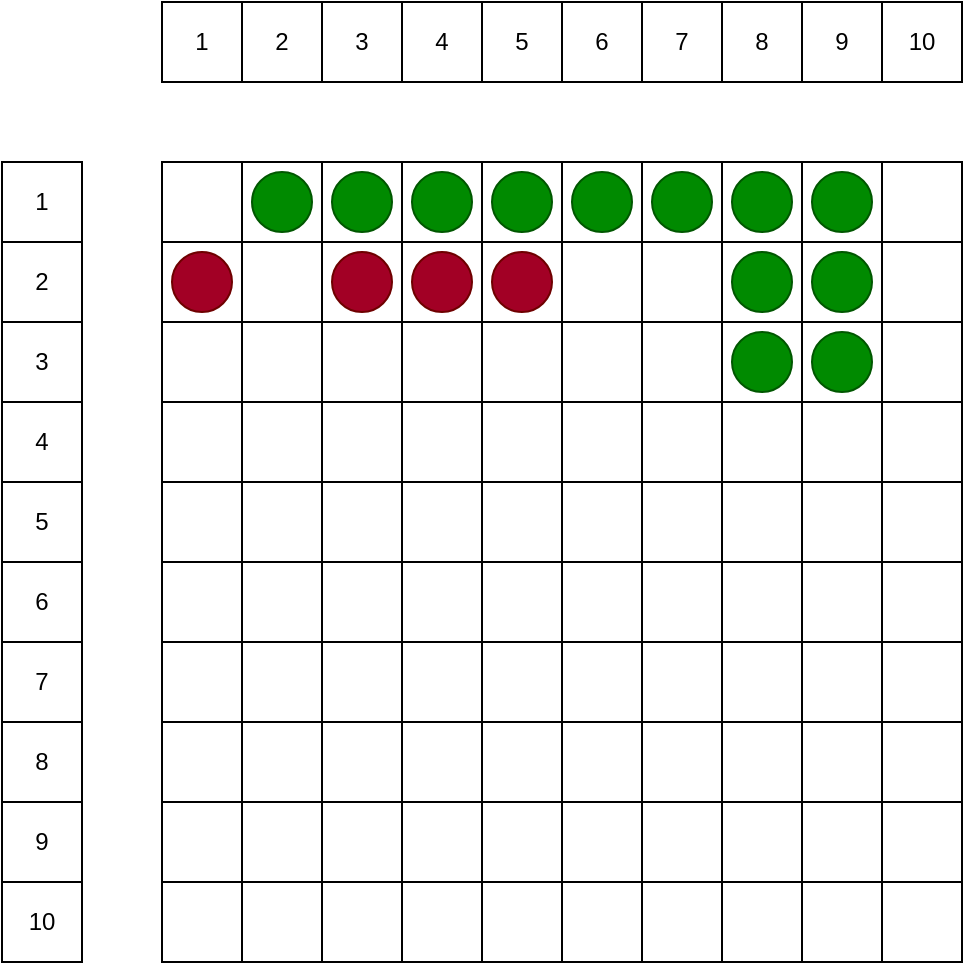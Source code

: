 <mxfile version="15.8.7" type="device"><diagram id="A3pV59ceIrOAF9Rxkvch" name="페이지-1"><mxGraphModel dx="981" dy="591" grid="1" gridSize="10" guides="1" tooltips="1" connect="1" arrows="1" fold="1" page="1" pageScale="1" pageWidth="6000" pageHeight="6000" math="0" shadow="0"><root><mxCell id="0"/><mxCell id="1" parent="0"/><mxCell id="kQzolN1eIct67CCoNJxW-1" value="" style="rounded=0;whiteSpace=wrap;html=1;" vertex="1" parent="1"><mxGeometry x="600" y="320" width="40" height="40" as="geometry"/></mxCell><mxCell id="kQzolN1eIct67CCoNJxW-2" value="" style="rounded=0;whiteSpace=wrap;html=1;" vertex="1" parent="1"><mxGeometry x="640" y="320" width="40" height="40" as="geometry"/></mxCell><mxCell id="kQzolN1eIct67CCoNJxW-3" value="" style="rounded=0;whiteSpace=wrap;html=1;" vertex="1" parent="1"><mxGeometry x="680" y="320" width="40" height="40" as="geometry"/></mxCell><mxCell id="kQzolN1eIct67CCoNJxW-4" value="" style="rounded=0;whiteSpace=wrap;html=1;" vertex="1" parent="1"><mxGeometry x="720" y="320" width="40" height="40" as="geometry"/></mxCell><mxCell id="kQzolN1eIct67CCoNJxW-5" value="" style="rounded=0;whiteSpace=wrap;html=1;" vertex="1" parent="1"><mxGeometry x="760" y="320" width="40" height="40" as="geometry"/></mxCell><mxCell id="kQzolN1eIct67CCoNJxW-6" value="" style="rounded=0;whiteSpace=wrap;html=1;" vertex="1" parent="1"><mxGeometry x="800" y="320" width="40" height="40" as="geometry"/></mxCell><mxCell id="kQzolN1eIct67CCoNJxW-7" value="" style="rounded=0;whiteSpace=wrap;html=1;" vertex="1" parent="1"><mxGeometry x="840" y="320" width="40" height="40" as="geometry"/></mxCell><mxCell id="kQzolN1eIct67CCoNJxW-8" value="" style="rounded=0;whiteSpace=wrap;html=1;" vertex="1" parent="1"><mxGeometry x="880" y="320" width="40" height="40" as="geometry"/></mxCell><mxCell id="kQzolN1eIct67CCoNJxW-9" value="" style="rounded=0;whiteSpace=wrap;html=1;" vertex="1" parent="1"><mxGeometry x="920" y="320" width="40" height="40" as="geometry"/></mxCell><mxCell id="kQzolN1eIct67CCoNJxW-10" value="" style="rounded=0;whiteSpace=wrap;html=1;" vertex="1" parent="1"><mxGeometry x="960" y="320" width="40" height="40" as="geometry"/></mxCell><mxCell id="kQzolN1eIct67CCoNJxW-11" value="" style="rounded=0;whiteSpace=wrap;html=1;" vertex="1" parent="1"><mxGeometry x="600" y="360" width="40" height="40" as="geometry"/></mxCell><mxCell id="kQzolN1eIct67CCoNJxW-12" value="" style="rounded=0;whiteSpace=wrap;html=1;" vertex="1" parent="1"><mxGeometry x="640" y="360" width="40" height="40" as="geometry"/></mxCell><mxCell id="kQzolN1eIct67CCoNJxW-13" value="" style="rounded=0;whiteSpace=wrap;html=1;" vertex="1" parent="1"><mxGeometry x="680" y="360" width="40" height="40" as="geometry"/></mxCell><mxCell id="kQzolN1eIct67CCoNJxW-14" value="" style="rounded=0;whiteSpace=wrap;html=1;" vertex="1" parent="1"><mxGeometry x="720" y="360" width="40" height="40" as="geometry"/></mxCell><mxCell id="kQzolN1eIct67CCoNJxW-15" value="" style="rounded=0;whiteSpace=wrap;html=1;" vertex="1" parent="1"><mxGeometry x="760" y="360" width="40" height="40" as="geometry"/></mxCell><mxCell id="kQzolN1eIct67CCoNJxW-16" value="" style="rounded=0;whiteSpace=wrap;html=1;" vertex="1" parent="1"><mxGeometry x="800" y="360" width="40" height="40" as="geometry"/></mxCell><mxCell id="kQzolN1eIct67CCoNJxW-17" value="" style="rounded=0;whiteSpace=wrap;html=1;" vertex="1" parent="1"><mxGeometry x="840" y="360" width="40" height="40" as="geometry"/></mxCell><mxCell id="kQzolN1eIct67CCoNJxW-18" value="" style="rounded=0;whiteSpace=wrap;html=1;" vertex="1" parent="1"><mxGeometry x="880" y="360" width="40" height="40" as="geometry"/></mxCell><mxCell id="kQzolN1eIct67CCoNJxW-19" value="" style="rounded=0;whiteSpace=wrap;html=1;" vertex="1" parent="1"><mxGeometry x="920" y="360" width="40" height="40" as="geometry"/></mxCell><mxCell id="kQzolN1eIct67CCoNJxW-20" value="" style="rounded=0;whiteSpace=wrap;html=1;" vertex="1" parent="1"><mxGeometry x="960" y="360" width="40" height="40" as="geometry"/></mxCell><mxCell id="kQzolN1eIct67CCoNJxW-21" value="" style="rounded=0;whiteSpace=wrap;html=1;" vertex="1" parent="1"><mxGeometry x="600" y="400" width="40" height="40" as="geometry"/></mxCell><mxCell id="kQzolN1eIct67CCoNJxW-22" value="" style="rounded=0;whiteSpace=wrap;html=1;" vertex="1" parent="1"><mxGeometry x="640" y="400" width="40" height="40" as="geometry"/></mxCell><mxCell id="kQzolN1eIct67CCoNJxW-23" value="" style="rounded=0;whiteSpace=wrap;html=1;" vertex="1" parent="1"><mxGeometry x="680" y="400" width="40" height="40" as="geometry"/></mxCell><mxCell id="kQzolN1eIct67CCoNJxW-24" value="" style="rounded=0;whiteSpace=wrap;html=1;" vertex="1" parent="1"><mxGeometry x="720" y="400" width="40" height="40" as="geometry"/></mxCell><mxCell id="kQzolN1eIct67CCoNJxW-25" value="" style="rounded=0;whiteSpace=wrap;html=1;" vertex="1" parent="1"><mxGeometry x="760" y="400" width="40" height="40" as="geometry"/></mxCell><mxCell id="kQzolN1eIct67CCoNJxW-26" value="" style="rounded=0;whiteSpace=wrap;html=1;" vertex="1" parent="1"><mxGeometry x="800" y="400" width="40" height="40" as="geometry"/></mxCell><mxCell id="kQzolN1eIct67CCoNJxW-27" value="" style="rounded=0;whiteSpace=wrap;html=1;" vertex="1" parent="1"><mxGeometry x="840" y="400" width="40" height="40" as="geometry"/></mxCell><mxCell id="kQzolN1eIct67CCoNJxW-28" value="" style="rounded=0;whiteSpace=wrap;html=1;" vertex="1" parent="1"><mxGeometry x="880" y="400" width="40" height="40" as="geometry"/></mxCell><mxCell id="kQzolN1eIct67CCoNJxW-29" value="" style="rounded=0;whiteSpace=wrap;html=1;" vertex="1" parent="1"><mxGeometry x="920" y="400" width="40" height="40" as="geometry"/></mxCell><mxCell id="kQzolN1eIct67CCoNJxW-30" value="" style="rounded=0;whiteSpace=wrap;html=1;" vertex="1" parent="1"><mxGeometry x="960" y="400" width="40" height="40" as="geometry"/></mxCell><mxCell id="kQzolN1eIct67CCoNJxW-31" value="" style="rounded=0;whiteSpace=wrap;html=1;" vertex="1" parent="1"><mxGeometry x="600" y="440" width="40" height="40" as="geometry"/></mxCell><mxCell id="kQzolN1eIct67CCoNJxW-32" value="" style="rounded=0;whiteSpace=wrap;html=1;" vertex="1" parent="1"><mxGeometry x="640" y="440" width="40" height="40" as="geometry"/></mxCell><mxCell id="kQzolN1eIct67CCoNJxW-33" value="" style="rounded=0;whiteSpace=wrap;html=1;" vertex="1" parent="1"><mxGeometry x="680" y="440" width="40" height="40" as="geometry"/></mxCell><mxCell id="kQzolN1eIct67CCoNJxW-34" value="" style="rounded=0;whiteSpace=wrap;html=1;" vertex="1" parent="1"><mxGeometry x="720" y="440" width="40" height="40" as="geometry"/></mxCell><mxCell id="kQzolN1eIct67CCoNJxW-35" value="" style="rounded=0;whiteSpace=wrap;html=1;" vertex="1" parent="1"><mxGeometry x="760" y="440" width="40" height="40" as="geometry"/></mxCell><mxCell id="kQzolN1eIct67CCoNJxW-36" value="" style="rounded=0;whiteSpace=wrap;html=1;" vertex="1" parent="1"><mxGeometry x="800" y="440" width="40" height="40" as="geometry"/></mxCell><mxCell id="kQzolN1eIct67CCoNJxW-37" value="" style="rounded=0;whiteSpace=wrap;html=1;" vertex="1" parent="1"><mxGeometry x="840" y="440" width="40" height="40" as="geometry"/></mxCell><mxCell id="kQzolN1eIct67CCoNJxW-38" value="" style="rounded=0;whiteSpace=wrap;html=1;" vertex="1" parent="1"><mxGeometry x="880" y="440" width="40" height="40" as="geometry"/></mxCell><mxCell id="kQzolN1eIct67CCoNJxW-39" value="" style="rounded=0;whiteSpace=wrap;html=1;" vertex="1" parent="1"><mxGeometry x="920" y="440" width="40" height="40" as="geometry"/></mxCell><mxCell id="kQzolN1eIct67CCoNJxW-40" value="" style="rounded=0;whiteSpace=wrap;html=1;" vertex="1" parent="1"><mxGeometry x="960" y="440" width="40" height="40" as="geometry"/></mxCell><mxCell id="kQzolN1eIct67CCoNJxW-41" value="" style="rounded=0;whiteSpace=wrap;html=1;" vertex="1" parent="1"><mxGeometry x="600" y="480" width="40" height="40" as="geometry"/></mxCell><mxCell id="kQzolN1eIct67CCoNJxW-42" value="" style="rounded=0;whiteSpace=wrap;html=1;" vertex="1" parent="1"><mxGeometry x="640" y="480" width="40" height="40" as="geometry"/></mxCell><mxCell id="kQzolN1eIct67CCoNJxW-43" value="" style="rounded=0;whiteSpace=wrap;html=1;" vertex="1" parent="1"><mxGeometry x="680" y="480" width="40" height="40" as="geometry"/></mxCell><mxCell id="kQzolN1eIct67CCoNJxW-44" value="" style="rounded=0;whiteSpace=wrap;html=1;" vertex="1" parent="1"><mxGeometry x="720" y="480" width="40" height="40" as="geometry"/></mxCell><mxCell id="kQzolN1eIct67CCoNJxW-45" value="" style="rounded=0;whiteSpace=wrap;html=1;" vertex="1" parent="1"><mxGeometry x="760" y="480" width="40" height="40" as="geometry"/></mxCell><mxCell id="kQzolN1eIct67CCoNJxW-46" value="" style="rounded=0;whiteSpace=wrap;html=1;" vertex="1" parent="1"><mxGeometry x="800" y="480" width="40" height="40" as="geometry"/></mxCell><mxCell id="kQzolN1eIct67CCoNJxW-47" value="" style="rounded=0;whiteSpace=wrap;html=1;" vertex="1" parent="1"><mxGeometry x="840" y="480" width="40" height="40" as="geometry"/></mxCell><mxCell id="kQzolN1eIct67CCoNJxW-48" value="" style="rounded=0;whiteSpace=wrap;html=1;" vertex="1" parent="1"><mxGeometry x="880" y="480" width="40" height="40" as="geometry"/></mxCell><mxCell id="kQzolN1eIct67CCoNJxW-49" value="" style="rounded=0;whiteSpace=wrap;html=1;" vertex="1" parent="1"><mxGeometry x="920" y="480" width="40" height="40" as="geometry"/></mxCell><mxCell id="kQzolN1eIct67CCoNJxW-50" value="" style="rounded=0;whiteSpace=wrap;html=1;" vertex="1" parent="1"><mxGeometry x="960" y="480" width="40" height="40" as="geometry"/></mxCell><mxCell id="kQzolN1eIct67CCoNJxW-51" value="" style="rounded=0;whiteSpace=wrap;html=1;" vertex="1" parent="1"><mxGeometry x="600" y="520" width="40" height="40" as="geometry"/></mxCell><mxCell id="kQzolN1eIct67CCoNJxW-52" value="" style="rounded=0;whiteSpace=wrap;html=1;" vertex="1" parent="1"><mxGeometry x="640" y="520" width="40" height="40" as="geometry"/></mxCell><mxCell id="kQzolN1eIct67CCoNJxW-53" value="" style="rounded=0;whiteSpace=wrap;html=1;" vertex="1" parent="1"><mxGeometry x="680" y="520" width="40" height="40" as="geometry"/></mxCell><mxCell id="kQzolN1eIct67CCoNJxW-54" value="" style="rounded=0;whiteSpace=wrap;html=1;" vertex="1" parent="1"><mxGeometry x="720" y="520" width="40" height="40" as="geometry"/></mxCell><mxCell id="kQzolN1eIct67CCoNJxW-55" value="" style="rounded=0;whiteSpace=wrap;html=1;" vertex="1" parent="1"><mxGeometry x="760" y="520" width="40" height="40" as="geometry"/></mxCell><mxCell id="kQzolN1eIct67CCoNJxW-56" value="" style="rounded=0;whiteSpace=wrap;html=1;" vertex="1" parent="1"><mxGeometry x="800" y="520" width="40" height="40" as="geometry"/></mxCell><mxCell id="kQzolN1eIct67CCoNJxW-57" value="" style="rounded=0;whiteSpace=wrap;html=1;" vertex="1" parent="1"><mxGeometry x="840" y="520" width="40" height="40" as="geometry"/></mxCell><mxCell id="kQzolN1eIct67CCoNJxW-58" value="" style="rounded=0;whiteSpace=wrap;html=1;" vertex="1" parent="1"><mxGeometry x="880" y="520" width="40" height="40" as="geometry"/></mxCell><mxCell id="kQzolN1eIct67CCoNJxW-59" value="" style="rounded=0;whiteSpace=wrap;html=1;" vertex="1" parent="1"><mxGeometry x="920" y="520" width="40" height="40" as="geometry"/></mxCell><mxCell id="kQzolN1eIct67CCoNJxW-60" value="" style="rounded=0;whiteSpace=wrap;html=1;" vertex="1" parent="1"><mxGeometry x="960" y="520" width="40" height="40" as="geometry"/></mxCell><mxCell id="kQzolN1eIct67CCoNJxW-61" value="" style="rounded=0;whiteSpace=wrap;html=1;" vertex="1" parent="1"><mxGeometry x="600" y="560" width="40" height="40" as="geometry"/></mxCell><mxCell id="kQzolN1eIct67CCoNJxW-62" value="" style="rounded=0;whiteSpace=wrap;html=1;" vertex="1" parent="1"><mxGeometry x="640" y="560" width="40" height="40" as="geometry"/></mxCell><mxCell id="kQzolN1eIct67CCoNJxW-63" value="" style="rounded=0;whiteSpace=wrap;html=1;" vertex="1" parent="1"><mxGeometry x="680" y="560" width="40" height="40" as="geometry"/></mxCell><mxCell id="kQzolN1eIct67CCoNJxW-64" value="" style="rounded=0;whiteSpace=wrap;html=1;" vertex="1" parent="1"><mxGeometry x="720" y="560" width="40" height="40" as="geometry"/></mxCell><mxCell id="kQzolN1eIct67CCoNJxW-65" value="" style="rounded=0;whiteSpace=wrap;html=1;" vertex="1" parent="1"><mxGeometry x="760" y="560" width="40" height="40" as="geometry"/></mxCell><mxCell id="kQzolN1eIct67CCoNJxW-66" value="" style="rounded=0;whiteSpace=wrap;html=1;" vertex="1" parent="1"><mxGeometry x="800" y="560" width="40" height="40" as="geometry"/></mxCell><mxCell id="kQzolN1eIct67CCoNJxW-67" value="" style="rounded=0;whiteSpace=wrap;html=1;" vertex="1" parent="1"><mxGeometry x="840" y="560" width="40" height="40" as="geometry"/></mxCell><mxCell id="kQzolN1eIct67CCoNJxW-68" value="" style="rounded=0;whiteSpace=wrap;html=1;" vertex="1" parent="1"><mxGeometry x="880" y="560" width="40" height="40" as="geometry"/></mxCell><mxCell id="kQzolN1eIct67CCoNJxW-69" value="" style="rounded=0;whiteSpace=wrap;html=1;" vertex="1" parent="1"><mxGeometry x="920" y="560" width="40" height="40" as="geometry"/></mxCell><mxCell id="kQzolN1eIct67CCoNJxW-70" value="" style="rounded=0;whiteSpace=wrap;html=1;" vertex="1" parent="1"><mxGeometry x="960" y="560" width="40" height="40" as="geometry"/></mxCell><mxCell id="kQzolN1eIct67CCoNJxW-71" value="" style="rounded=0;whiteSpace=wrap;html=1;" vertex="1" parent="1"><mxGeometry x="600" y="600" width="40" height="40" as="geometry"/></mxCell><mxCell id="kQzolN1eIct67CCoNJxW-72" value="" style="rounded=0;whiteSpace=wrap;html=1;" vertex="1" parent="1"><mxGeometry x="640" y="600" width="40" height="40" as="geometry"/></mxCell><mxCell id="kQzolN1eIct67CCoNJxW-73" value="" style="rounded=0;whiteSpace=wrap;html=1;" vertex="1" parent="1"><mxGeometry x="680" y="600" width="40" height="40" as="geometry"/></mxCell><mxCell id="kQzolN1eIct67CCoNJxW-74" value="" style="rounded=0;whiteSpace=wrap;html=1;" vertex="1" parent="1"><mxGeometry x="720" y="600" width="40" height="40" as="geometry"/></mxCell><mxCell id="kQzolN1eIct67CCoNJxW-75" value="" style="rounded=0;whiteSpace=wrap;html=1;" vertex="1" parent="1"><mxGeometry x="760" y="600" width="40" height="40" as="geometry"/></mxCell><mxCell id="kQzolN1eIct67CCoNJxW-76" value="" style="rounded=0;whiteSpace=wrap;html=1;" vertex="1" parent="1"><mxGeometry x="800" y="600" width="40" height="40" as="geometry"/></mxCell><mxCell id="kQzolN1eIct67CCoNJxW-77" value="" style="rounded=0;whiteSpace=wrap;html=1;" vertex="1" parent="1"><mxGeometry x="840" y="600" width="40" height="40" as="geometry"/></mxCell><mxCell id="kQzolN1eIct67CCoNJxW-78" value="" style="rounded=0;whiteSpace=wrap;html=1;" vertex="1" parent="1"><mxGeometry x="880" y="600" width="40" height="40" as="geometry"/></mxCell><mxCell id="kQzolN1eIct67CCoNJxW-79" value="" style="rounded=0;whiteSpace=wrap;html=1;" vertex="1" parent="1"><mxGeometry x="920" y="600" width="40" height="40" as="geometry"/></mxCell><mxCell id="kQzolN1eIct67CCoNJxW-80" value="" style="rounded=0;whiteSpace=wrap;html=1;" vertex="1" parent="1"><mxGeometry x="960" y="600" width="40" height="40" as="geometry"/></mxCell><mxCell id="kQzolN1eIct67CCoNJxW-81" value="" style="rounded=0;whiteSpace=wrap;html=1;" vertex="1" parent="1"><mxGeometry x="600" y="640" width="40" height="40" as="geometry"/></mxCell><mxCell id="kQzolN1eIct67CCoNJxW-82" value="" style="rounded=0;whiteSpace=wrap;html=1;" vertex="1" parent="1"><mxGeometry x="640" y="640" width="40" height="40" as="geometry"/></mxCell><mxCell id="kQzolN1eIct67CCoNJxW-83" value="" style="rounded=0;whiteSpace=wrap;html=1;" vertex="1" parent="1"><mxGeometry x="680" y="640" width="40" height="40" as="geometry"/></mxCell><mxCell id="kQzolN1eIct67CCoNJxW-84" value="" style="rounded=0;whiteSpace=wrap;html=1;" vertex="1" parent="1"><mxGeometry x="720" y="640" width="40" height="40" as="geometry"/></mxCell><mxCell id="kQzolN1eIct67CCoNJxW-85" value="" style="rounded=0;whiteSpace=wrap;html=1;" vertex="1" parent="1"><mxGeometry x="760" y="640" width="40" height="40" as="geometry"/></mxCell><mxCell id="kQzolN1eIct67CCoNJxW-86" value="" style="rounded=0;whiteSpace=wrap;html=1;" vertex="1" parent="1"><mxGeometry x="800" y="640" width="40" height="40" as="geometry"/></mxCell><mxCell id="kQzolN1eIct67CCoNJxW-87" value="" style="rounded=0;whiteSpace=wrap;html=1;" vertex="1" parent="1"><mxGeometry x="840" y="640" width="40" height="40" as="geometry"/></mxCell><mxCell id="kQzolN1eIct67CCoNJxW-88" value="" style="rounded=0;whiteSpace=wrap;html=1;" vertex="1" parent="1"><mxGeometry x="880" y="640" width="40" height="40" as="geometry"/></mxCell><mxCell id="kQzolN1eIct67CCoNJxW-89" value="" style="rounded=0;whiteSpace=wrap;html=1;" vertex="1" parent="1"><mxGeometry x="920" y="640" width="40" height="40" as="geometry"/></mxCell><mxCell id="kQzolN1eIct67CCoNJxW-90" value="" style="rounded=0;whiteSpace=wrap;html=1;" vertex="1" parent="1"><mxGeometry x="960" y="640" width="40" height="40" as="geometry"/></mxCell><mxCell id="kQzolN1eIct67CCoNJxW-91" value="" style="rounded=0;whiteSpace=wrap;html=1;" vertex="1" parent="1"><mxGeometry x="600" y="680" width="40" height="40" as="geometry"/></mxCell><mxCell id="kQzolN1eIct67CCoNJxW-92" value="" style="rounded=0;whiteSpace=wrap;html=1;" vertex="1" parent="1"><mxGeometry x="640" y="680" width="40" height="40" as="geometry"/></mxCell><mxCell id="kQzolN1eIct67CCoNJxW-93" value="" style="rounded=0;whiteSpace=wrap;html=1;" vertex="1" parent="1"><mxGeometry x="680" y="680" width="40" height="40" as="geometry"/></mxCell><mxCell id="kQzolN1eIct67CCoNJxW-94" value="" style="rounded=0;whiteSpace=wrap;html=1;" vertex="1" parent="1"><mxGeometry x="720" y="680" width="40" height="40" as="geometry"/></mxCell><mxCell id="kQzolN1eIct67CCoNJxW-95" value="" style="rounded=0;whiteSpace=wrap;html=1;" vertex="1" parent="1"><mxGeometry x="760" y="680" width="40" height="40" as="geometry"/></mxCell><mxCell id="kQzolN1eIct67CCoNJxW-96" value="" style="rounded=0;whiteSpace=wrap;html=1;" vertex="1" parent="1"><mxGeometry x="800" y="680" width="40" height="40" as="geometry"/></mxCell><mxCell id="kQzolN1eIct67CCoNJxW-97" value="" style="rounded=0;whiteSpace=wrap;html=1;" vertex="1" parent="1"><mxGeometry x="840" y="680" width="40" height="40" as="geometry"/></mxCell><mxCell id="kQzolN1eIct67CCoNJxW-98" value="" style="rounded=0;whiteSpace=wrap;html=1;" vertex="1" parent="1"><mxGeometry x="880" y="680" width="40" height="40" as="geometry"/></mxCell><mxCell id="kQzolN1eIct67CCoNJxW-99" value="" style="rounded=0;whiteSpace=wrap;html=1;" vertex="1" parent="1"><mxGeometry x="920" y="680" width="40" height="40" as="geometry"/></mxCell><mxCell id="kQzolN1eIct67CCoNJxW-100" value="" style="rounded=0;whiteSpace=wrap;html=1;" vertex="1" parent="1"><mxGeometry x="960" y="680" width="40" height="40" as="geometry"/></mxCell><mxCell id="kQzolN1eIct67CCoNJxW-101" value="" style="ellipse;whiteSpace=wrap;html=1;aspect=fixed;fillColor=#a20025;fontColor=#ffffff;strokeColor=#6F0000;" vertex="1" parent="1"><mxGeometry x="605" y="365" width="30" height="30" as="geometry"/></mxCell><mxCell id="kQzolN1eIct67CCoNJxW-102" value="1" style="rounded=0;whiteSpace=wrap;html=1;" vertex="1" parent="1"><mxGeometry x="520" y="320" width="40" height="40" as="geometry"/></mxCell><mxCell id="kQzolN1eIct67CCoNJxW-103" value="2" style="rounded=0;whiteSpace=wrap;html=1;" vertex="1" parent="1"><mxGeometry x="520" y="360" width="40" height="40" as="geometry"/></mxCell><mxCell id="kQzolN1eIct67CCoNJxW-104" value="3" style="rounded=0;whiteSpace=wrap;html=1;" vertex="1" parent="1"><mxGeometry x="520" y="400" width="40" height="40" as="geometry"/></mxCell><mxCell id="kQzolN1eIct67CCoNJxW-105" value="4" style="rounded=0;whiteSpace=wrap;html=1;" vertex="1" parent="1"><mxGeometry x="520" y="440" width="40" height="40" as="geometry"/></mxCell><mxCell id="kQzolN1eIct67CCoNJxW-106" value="5" style="rounded=0;whiteSpace=wrap;html=1;" vertex="1" parent="1"><mxGeometry x="520" y="480" width="40" height="40" as="geometry"/></mxCell><mxCell id="kQzolN1eIct67CCoNJxW-107" value="6" style="rounded=0;whiteSpace=wrap;html=1;" vertex="1" parent="1"><mxGeometry x="520" y="520" width="40" height="40" as="geometry"/></mxCell><mxCell id="kQzolN1eIct67CCoNJxW-108" value="7" style="rounded=0;whiteSpace=wrap;html=1;" vertex="1" parent="1"><mxGeometry x="520" y="560" width="40" height="40" as="geometry"/></mxCell><mxCell id="kQzolN1eIct67CCoNJxW-109" value="8" style="rounded=0;whiteSpace=wrap;html=1;" vertex="1" parent="1"><mxGeometry x="520" y="600" width="40" height="40" as="geometry"/></mxCell><mxCell id="kQzolN1eIct67CCoNJxW-110" value="9" style="rounded=0;whiteSpace=wrap;html=1;" vertex="1" parent="1"><mxGeometry x="520" y="640" width="40" height="40" as="geometry"/></mxCell><mxCell id="kQzolN1eIct67CCoNJxW-111" value="10" style="rounded=0;whiteSpace=wrap;html=1;" vertex="1" parent="1"><mxGeometry x="520" y="680" width="40" height="40" as="geometry"/></mxCell><mxCell id="kQzolN1eIct67CCoNJxW-112" value="1" style="rounded=0;whiteSpace=wrap;html=1;" vertex="1" parent="1"><mxGeometry x="600" y="240" width="40" height="40" as="geometry"/></mxCell><mxCell id="kQzolN1eIct67CCoNJxW-113" value="2" style="rounded=0;whiteSpace=wrap;html=1;" vertex="1" parent="1"><mxGeometry x="640" y="240" width="40" height="40" as="geometry"/></mxCell><mxCell id="kQzolN1eIct67CCoNJxW-114" value="3" style="rounded=0;whiteSpace=wrap;html=1;" vertex="1" parent="1"><mxGeometry x="680" y="240" width="40" height="40" as="geometry"/></mxCell><mxCell id="kQzolN1eIct67CCoNJxW-115" value="4" style="rounded=0;whiteSpace=wrap;html=1;" vertex="1" parent="1"><mxGeometry x="720" y="240" width="40" height="40" as="geometry"/></mxCell><mxCell id="kQzolN1eIct67CCoNJxW-116" value="5" style="rounded=0;whiteSpace=wrap;html=1;" vertex="1" parent="1"><mxGeometry x="760" y="240" width="40" height="40" as="geometry"/></mxCell><mxCell id="kQzolN1eIct67CCoNJxW-117" value="6" style="rounded=0;whiteSpace=wrap;html=1;" vertex="1" parent="1"><mxGeometry x="800" y="240" width="40" height="40" as="geometry"/></mxCell><mxCell id="kQzolN1eIct67CCoNJxW-118" value="7" style="rounded=0;whiteSpace=wrap;html=1;" vertex="1" parent="1"><mxGeometry x="840" y="240" width="40" height="40" as="geometry"/></mxCell><mxCell id="kQzolN1eIct67CCoNJxW-119" value="8" style="rounded=0;whiteSpace=wrap;html=1;" vertex="1" parent="1"><mxGeometry x="880" y="240" width="40" height="40" as="geometry"/></mxCell><mxCell id="kQzolN1eIct67CCoNJxW-120" value="9" style="rounded=0;whiteSpace=wrap;html=1;" vertex="1" parent="1"><mxGeometry x="920" y="240" width="40" height="40" as="geometry"/></mxCell><mxCell id="kQzolN1eIct67CCoNJxW-121" value="10" style="rounded=0;whiteSpace=wrap;html=1;" vertex="1" parent="1"><mxGeometry x="960" y="240" width="40" height="40" as="geometry"/></mxCell><mxCell id="kQzolN1eIct67CCoNJxW-122" value="" style="ellipse;whiteSpace=wrap;html=1;aspect=fixed;fillColor=#a20025;fontColor=#ffffff;strokeColor=#6F0000;" vertex="1" parent="1"><mxGeometry x="725" y="365" width="30" height="30" as="geometry"/></mxCell><mxCell id="kQzolN1eIct67CCoNJxW-123" value="" style="ellipse;whiteSpace=wrap;html=1;aspect=fixed;fillColor=#a20025;fontColor=#ffffff;strokeColor=#6F0000;" vertex="1" parent="1"><mxGeometry x="685" y="365" width="30" height="30" as="geometry"/></mxCell><mxCell id="kQzolN1eIct67CCoNJxW-124" value="" style="ellipse;whiteSpace=wrap;html=1;aspect=fixed;fillColor=#a20025;fontColor=#ffffff;strokeColor=#6F0000;" vertex="1" parent="1"><mxGeometry x="765" y="365" width="30" height="30" as="geometry"/></mxCell><mxCell id="kQzolN1eIct67CCoNJxW-127" value="" style="ellipse;whiteSpace=wrap;html=1;aspect=fixed;fillColor=#008a00;fontColor=#ffffff;strokeColor=#005700;" vertex="1" parent="1"><mxGeometry x="645" y="325" width="30" height="30" as="geometry"/></mxCell><mxCell id="kQzolN1eIct67CCoNJxW-132" value="" style="ellipse;whiteSpace=wrap;html=1;aspect=fixed;fillColor=#008a00;fontColor=#ffffff;strokeColor=#005700;" vertex="1" parent="1"><mxGeometry x="685" y="325" width="30" height="30" as="geometry"/></mxCell><mxCell id="kQzolN1eIct67CCoNJxW-133" value="" style="ellipse;whiteSpace=wrap;html=1;aspect=fixed;fillColor=#008a00;fontColor=#ffffff;strokeColor=#005700;" vertex="1" parent="1"><mxGeometry x="725" y="325" width="30" height="30" as="geometry"/></mxCell><mxCell id="kQzolN1eIct67CCoNJxW-134" value="" style="ellipse;whiteSpace=wrap;html=1;aspect=fixed;fillColor=#008a00;fontColor=#ffffff;strokeColor=#005700;" vertex="1" parent="1"><mxGeometry x="765" y="325" width="30" height="30" as="geometry"/></mxCell><mxCell id="kQzolN1eIct67CCoNJxW-135" value="" style="ellipse;whiteSpace=wrap;html=1;aspect=fixed;fillColor=#008a00;fontColor=#ffffff;strokeColor=#005700;" vertex="1" parent="1"><mxGeometry x="805" y="325" width="30" height="30" as="geometry"/></mxCell><mxCell id="kQzolN1eIct67CCoNJxW-136" value="" style="ellipse;whiteSpace=wrap;html=1;aspect=fixed;fillColor=#008a00;fontColor=#ffffff;strokeColor=#005700;" vertex="1" parent="1"><mxGeometry x="845" y="325" width="30" height="30" as="geometry"/></mxCell><mxCell id="kQzolN1eIct67CCoNJxW-137" value="" style="ellipse;whiteSpace=wrap;html=1;aspect=fixed;fillColor=#008a00;fontColor=#ffffff;strokeColor=#005700;" vertex="1" parent="1"><mxGeometry x="885" y="325" width="30" height="30" as="geometry"/></mxCell><mxCell id="kQzolN1eIct67CCoNJxW-138" value="" style="ellipse;whiteSpace=wrap;html=1;aspect=fixed;fillColor=#008a00;fontColor=#ffffff;strokeColor=#005700;" vertex="1" parent="1"><mxGeometry x="925" y="325" width="30" height="30" as="geometry"/></mxCell><mxCell id="kQzolN1eIct67CCoNJxW-139" value="" style="ellipse;whiteSpace=wrap;html=1;aspect=fixed;fillColor=#008a00;fontColor=#ffffff;strokeColor=#005700;" vertex="1" parent="1"><mxGeometry x="925" y="365" width="30" height="30" as="geometry"/></mxCell><mxCell id="kQzolN1eIct67CCoNJxW-140" value="" style="ellipse;whiteSpace=wrap;html=1;aspect=fixed;fillColor=#008a00;fontColor=#ffffff;strokeColor=#005700;" vertex="1" parent="1"><mxGeometry x="925" y="405" width="30" height="30" as="geometry"/></mxCell><mxCell id="kQzolN1eIct67CCoNJxW-141" value="" style="ellipse;whiteSpace=wrap;html=1;aspect=fixed;fillColor=#008a00;fontColor=#ffffff;strokeColor=#005700;" vertex="1" parent="1"><mxGeometry x="885" y="405" width="30" height="30" as="geometry"/></mxCell><mxCell id="kQzolN1eIct67CCoNJxW-142" value="" style="ellipse;whiteSpace=wrap;html=1;aspect=fixed;fillColor=#008a00;fontColor=#ffffff;strokeColor=#005700;" vertex="1" parent="1"><mxGeometry x="885" y="365" width="30" height="30" as="geometry"/></mxCell></root></mxGraphModel></diagram></mxfile>